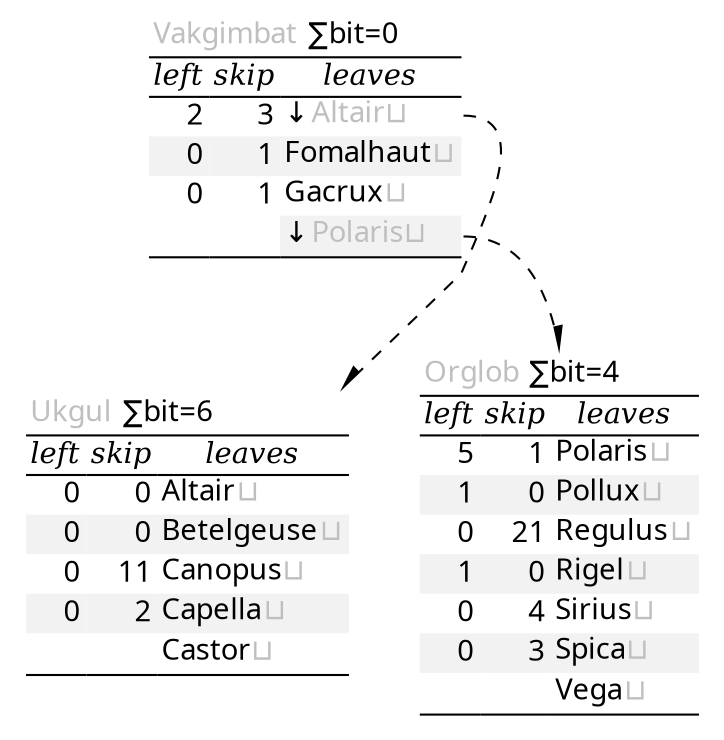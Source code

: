 digraph {
	graph [truecolor=true, bgcolor=transparent, fontname=modern];
	node [shape=none, fontname=modern];
	tree0x100a04120branch0 [label = <
<table border="0" cellspacing="0">
	<tr><td colspan="3" align="left"><font color="Grey75">Vakgimbat</font> ∑bit=0</td></tr>
	<hr/>
	<tr>
		<td><font face="Times-Italic">left</font></td>
		<td><font face="Times-Italic">skip</font></td>
		<td><font face="Times-Italic">leaves</font></td>
	</tr>
	<hr/>
	<tr>
		<td align="right">2</td>
		<td align="right">3</td>
		<td align="left" port="0">↓<font color="Grey75">Altair⊔</font></td>
	</tr>
	<tr>
		<td align="right" bgcolor="Gray95">0</td>
		<td align="right" bgcolor="Gray95">1</td>
		<td align="left" port="1" bgcolor="Gray95">Fomalhaut<font color="Grey75">⊔</font></td>
	</tr>
	<tr>
		<td align="right">0</td>
		<td align="right">1</td>
		<td align="left" port="2">Gacrux<font color="Grey75">⊔</font></td>
	</tr>
	<tr>
		<td>&#8205;</td>		<td>&#8205;</td>		<td align="left" port="3" bgcolor="Gray95">↓<font color="Grey75">Polaris⊔</font></td>
	</tr>
	<hr/>
	<tr><td></td></tr>
</table>>];
	tree0x100a04120branch0:0 -> tree0x100b04160branch0 [style = dashed, arrowhead = rnormal];
	tree0x100a04120branch0:3 -> tree0x100b040d0branch0 [style = dashed, arrowhead = lnormal];
	tree0x100b04160branch0 [label = <
<table border="0" cellspacing="0">
	<tr><td colspan="3" align="left"><font color="Grey75">Ukgul</font> ∑bit=6</td></tr>
	<hr/>
	<tr>
		<td><font face="Times-Italic">left</font></td>
		<td><font face="Times-Italic">skip</font></td>
		<td><font face="Times-Italic">leaves</font></td>
	</tr>
	<hr/>
	<tr>
		<td align="right">0</td>
		<td align="right">0</td>
		<td align="left" port="0">Altair<font color="Grey75">⊔</font></td>
	</tr>
	<tr>
		<td align="right" bgcolor="Gray95">0</td>
		<td align="right" bgcolor="Gray95">0</td>
		<td align="left" port="1" bgcolor="Gray95">Betelgeuse<font color="Grey75">⊔</font></td>
	</tr>
	<tr>
		<td align="right">0</td>
		<td align="right">11</td>
		<td align="left" port="2">Canopus<font color="Grey75">⊔</font></td>
	</tr>
	<tr>
		<td align="right" bgcolor="Gray95">0</td>
		<td align="right" bgcolor="Gray95">2</td>
		<td align="left" port="3" bgcolor="Gray95">Capella<font color="Grey75">⊔</font></td>
	</tr>
	<tr>
		<td>&#8205;</td>		<td>&#8205;</td>		<td align="left" port="4">Castor<font color="Grey75">⊔</font></td>
	</tr>
	<hr/>
	<tr><td></td></tr>
</table>>];
	tree0x100b040d0branch0 [label = <
<table border="0" cellspacing="0">
	<tr><td colspan="3" align="left"><font color="Grey75">Orglob</font> ∑bit=4</td></tr>
	<hr/>
	<tr>
		<td><font face="Times-Italic">left</font></td>
		<td><font face="Times-Italic">skip</font></td>
		<td><font face="Times-Italic">leaves</font></td>
	</tr>
	<hr/>
	<tr>
		<td align="right">5</td>
		<td align="right">1</td>
		<td align="left" port="0">Polaris<font color="Grey75">⊔</font></td>
	</tr>
	<tr>
		<td align="right" bgcolor="Gray95">1</td>
		<td align="right" bgcolor="Gray95">0</td>
		<td align="left" port="1" bgcolor="Gray95">Pollux<font color="Grey75">⊔</font></td>
	</tr>
	<tr>
		<td align="right">0</td>
		<td align="right">21</td>
		<td align="left" port="2">Regulus<font color="Grey75">⊔</font></td>
	</tr>
	<tr>
		<td align="right" bgcolor="Gray95">1</td>
		<td align="right" bgcolor="Gray95">0</td>
		<td align="left" port="3" bgcolor="Gray95">Rigel<font color="Grey75">⊔</font></td>
	</tr>
	<tr>
		<td align="right">0</td>
		<td align="right">4</td>
		<td align="left" port="4">Sirius<font color="Grey75">⊔</font></td>
	</tr>
	<tr>
		<td align="right" bgcolor="Gray95">0</td>
		<td align="right" bgcolor="Gray95">3</td>
		<td align="left" port="5" bgcolor="Gray95">Spica<font color="Grey75">⊔</font></td>
	</tr>
	<tr>
		<td>&#8205;</td>		<td>&#8205;</td>		<td align="left" port="6">Vega<font color="Grey75">⊔</font></td>
	</tr>
	<hr/>
	<tr><td></td></tr>
</table>>];
}
